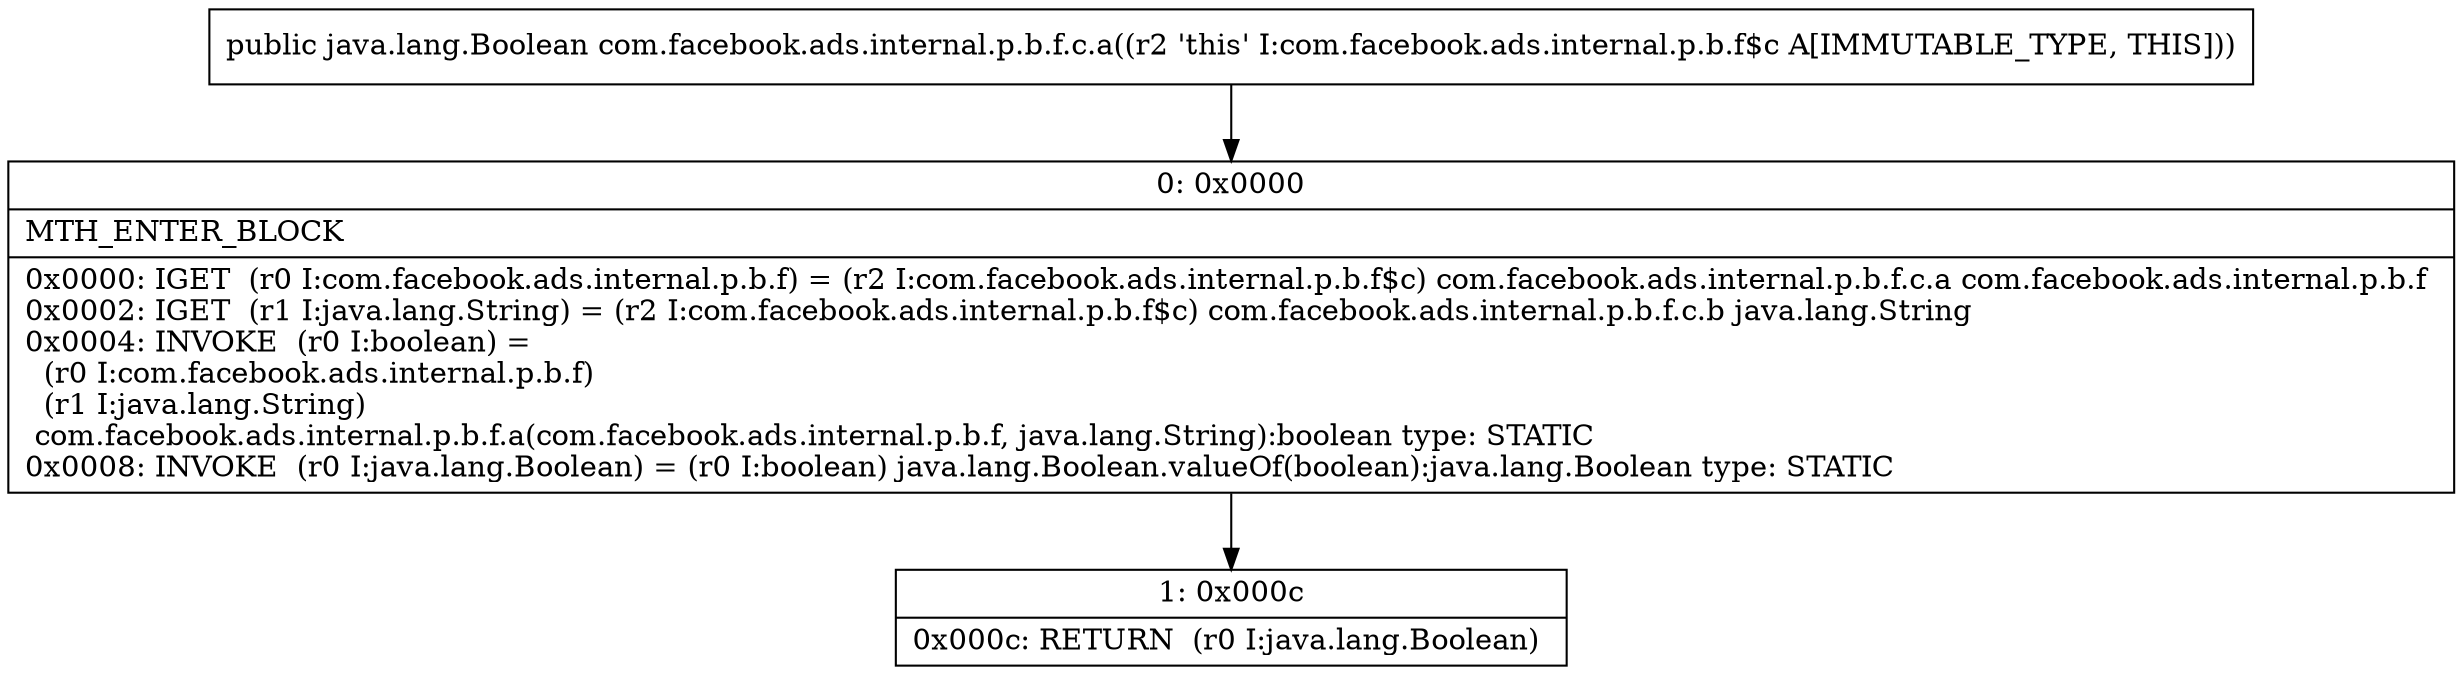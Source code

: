 digraph "CFG forcom.facebook.ads.internal.p.b.f.c.a()Ljava\/lang\/Boolean;" {
Node_0 [shape=record,label="{0\:\ 0x0000|MTH_ENTER_BLOCK\l|0x0000: IGET  (r0 I:com.facebook.ads.internal.p.b.f) = (r2 I:com.facebook.ads.internal.p.b.f$c) com.facebook.ads.internal.p.b.f.c.a com.facebook.ads.internal.p.b.f \l0x0002: IGET  (r1 I:java.lang.String) = (r2 I:com.facebook.ads.internal.p.b.f$c) com.facebook.ads.internal.p.b.f.c.b java.lang.String \l0x0004: INVOKE  (r0 I:boolean) = \l  (r0 I:com.facebook.ads.internal.p.b.f)\l  (r1 I:java.lang.String)\l com.facebook.ads.internal.p.b.f.a(com.facebook.ads.internal.p.b.f, java.lang.String):boolean type: STATIC \l0x0008: INVOKE  (r0 I:java.lang.Boolean) = (r0 I:boolean) java.lang.Boolean.valueOf(boolean):java.lang.Boolean type: STATIC \l}"];
Node_1 [shape=record,label="{1\:\ 0x000c|0x000c: RETURN  (r0 I:java.lang.Boolean) \l}"];
MethodNode[shape=record,label="{public java.lang.Boolean com.facebook.ads.internal.p.b.f.c.a((r2 'this' I:com.facebook.ads.internal.p.b.f$c A[IMMUTABLE_TYPE, THIS])) }"];
MethodNode -> Node_0;
Node_0 -> Node_1;
}


